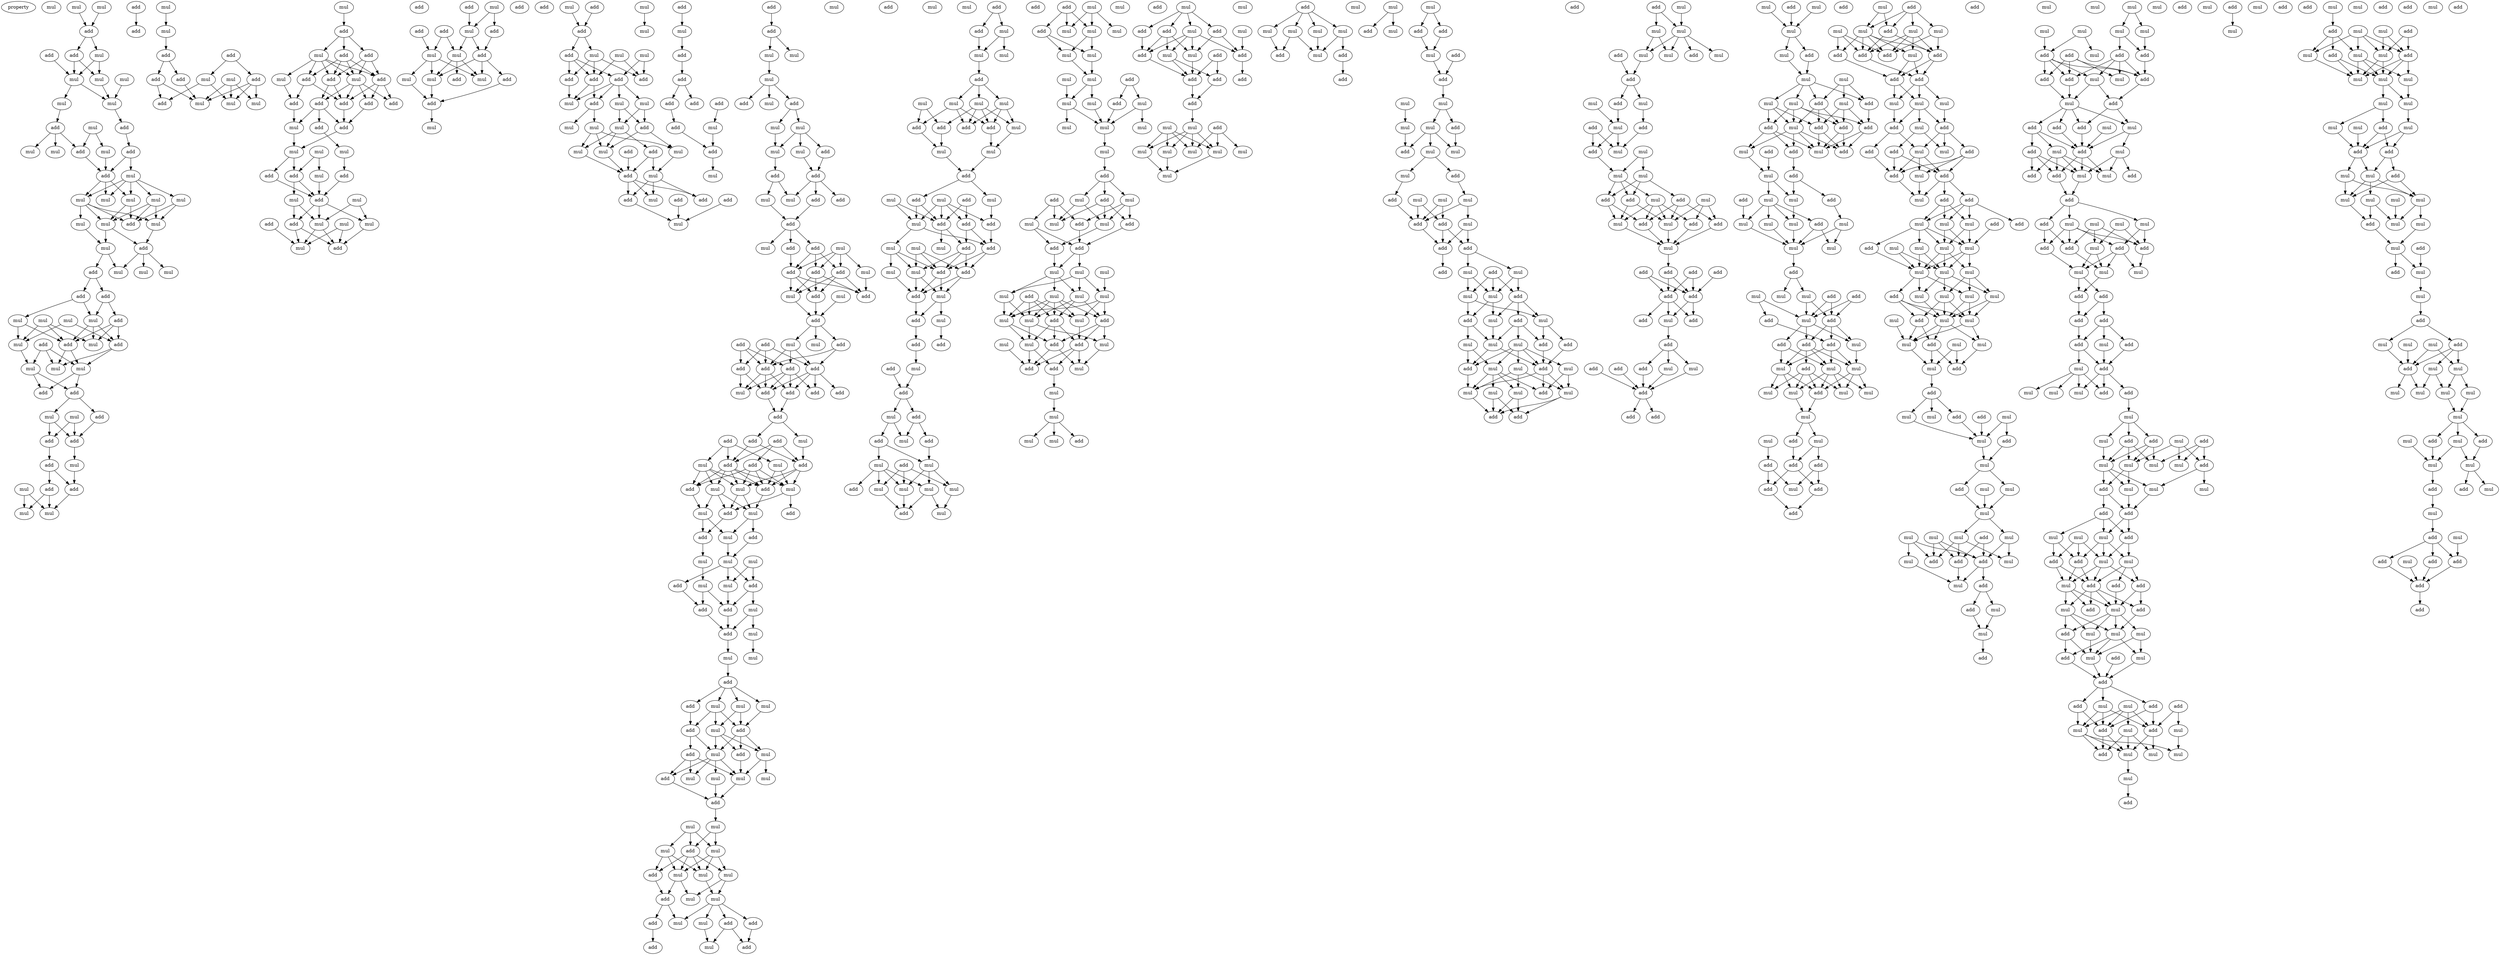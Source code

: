 digraph {
    node [fontcolor=black]
    property [mul=2,lf=1.9]
    0 [ label = mul ];
    1 [ label = mul ];
    2 [ label = mul ];
    3 [ label = add ];
    4 [ label = add ];
    5 [ label = mul ];
    6 [ label = add ];
    7 [ label = mul ];
    8 [ label = mul ];
    9 [ label = mul ];
    10 [ label = add ];
    11 [ label = add ];
    12 [ label = mul ];
    13 [ label = mul ];
    14 [ label = mul ];
    15 [ label = add ];
    16 [ label = add ];
    17 [ label = mul ];
    18 [ label = mul ];
    19 [ label = add ];
    20 [ label = add ];
    21 [ label = mul ];
    22 [ label = add ];
    23 [ label = mul ];
    24 [ label = mul ];
    25 [ label = mul ];
    26 [ label = mul ];
    27 [ label = mul ];
    28 [ label = mul ];
    29 [ label = mul ];
    30 [ label = mul ];
    31 [ label = add ];
    32 [ label = mul ];
    33 [ label = mul ];
    34 [ label = add ];
    35 [ label = mul ];
    36 [ label = add ];
    37 [ label = mul ];
    38 [ label = mul ];
    39 [ label = add ];
    40 [ label = add ];
    41 [ label = mul ];
    42 [ label = mul ];
    43 [ label = mul ];
    44 [ label = add ];
    45 [ label = mul ];
    46 [ label = mul ];
    47 [ label = add ];
    48 [ label = add ];
    49 [ label = add ];
    50 [ label = mul ];
    51 [ label = mul ];
    52 [ label = mul ];
    53 [ label = mul ];
    54 [ label = add ];
    55 [ label = add ];
    56 [ label = add ];
    57 [ label = mul ];
    58 [ label = mul ];
    59 [ label = add ];
    60 [ label = add ];
    61 [ label = add ];
    62 [ label = mul ];
    63 [ label = add ];
    64 [ label = mul ];
    65 [ label = mul ];
    66 [ label = add ];
    67 [ label = mul ];
    68 [ label = mul ];
    69 [ label = mul ];
    70 [ label = add ];
    71 [ label = add ];
    72 [ label = add ];
    73 [ label = add ];
    74 [ label = mul ];
    75 [ label = add ];
    76 [ label = mul ];
    77 [ label = mul ];
    78 [ label = mul ];
    79 [ label = add ];
    80 [ label = mul ];
    81 [ label = mul ];
    82 [ label = add ];
    83 [ label = add ];
    84 [ label = add ];
    85 [ label = add ];
    86 [ label = mul ];
    87 [ label = mul ];
    88 [ label = mul ];
    89 [ label = add ];
    90 [ label = add ];
    91 [ label = add ];
    92 [ label = add ];
    93 [ label = add ];
    94 [ label = add ];
    95 [ label = add ];
    96 [ label = add ];
    97 [ label = mul ];
    98 [ label = add ];
    99 [ label = add ];
    100 [ label = mul ];
    101 [ label = mul ];
    102 [ label = mul ];
    103 [ label = add ];
    104 [ label = add ];
    105 [ label = mul ];
    106 [ label = add ];
    107 [ label = mul ];
    108 [ label = mul ];
    109 [ label = add ];
    110 [ label = mul ];
    111 [ label = add ];
    112 [ label = mul ];
    113 [ label = add ];
    114 [ label = mul ];
    115 [ label = mul ];
    116 [ label = add ];
    117 [ label = add ];
    118 [ label = mul ];
    119 [ label = add ];
    120 [ label = mul ];
    121 [ label = add ];
    122 [ label = add ];
    123 [ label = add ];
    124 [ label = mul ];
    125 [ label = add ];
    126 [ label = mul ];
    127 [ label = add ];
    128 [ label = mul ];
    129 [ label = mul ];
    130 [ label = mul ];
    131 [ label = add ];
    132 [ label = add ];
    133 [ label = add ];
    134 [ label = mul ];
    135 [ label = mul ];
    136 [ label = add ];
    137 [ label = add ];
    138 [ label = mul ];
    139 [ label = mul ];
    140 [ label = mul ];
    141 [ label = add ];
    142 [ label = add ];
    143 [ label = add ];
    144 [ label = add ];
    145 [ label = add ];
    146 [ label = add ];
    147 [ label = mul ];
    148 [ label = mul ];
    149 [ label = mul ];
    150 [ label = mul ];
    151 [ label = mul ];
    152 [ label = mul ];
    153 [ label = add ];
    154 [ label = mul ];
    155 [ label = add ];
    156 [ label = add ];
    157 [ label = mul ];
    158 [ label = mul ];
    159 [ label = add ];
    160 [ label = mul ];
    161 [ label = add ];
    162 [ label = mul ];
    163 [ label = add ];
    164 [ label = add ];
    165 [ label = add ];
    166 [ label = mul ];
    167 [ label = mul ];
    168 [ label = add ];
    169 [ label = mul ];
    170 [ label = mul ];
    171 [ label = add ];
    172 [ label = add ];
    173 [ label = add ];
    174 [ label = add ];
    175 [ label = add ];
    176 [ label = add ];
    177 [ label = mul ];
    178 [ label = add ];
    179 [ label = add ];
    180 [ label = mul ];
    181 [ label = add ];
    182 [ label = mul ];
    183 [ label = mul ];
    184 [ label = mul ];
    185 [ label = mul ];
    186 [ label = add ];
    187 [ label = mul ];
    188 [ label = add ];
    189 [ label = mul ];
    190 [ label = mul ];
    191 [ label = mul ];
    192 [ label = add ];
    193 [ label = mul ];
    194 [ label = add ];
    195 [ label = add ];
    196 [ label = mul ];
    197 [ label = mul ];
    198 [ label = add ];
    199 [ label = add ];
    200 [ label = add ];
    201 [ label = add ];
    202 [ label = mul ];
    203 [ label = mul ];
    204 [ label = add ];
    205 [ label = add ];
    206 [ label = mul ];
    207 [ label = add ];
    208 [ label = add ];
    209 [ label = add ];
    210 [ label = add ];
    211 [ label = mul ];
    212 [ label = mul ];
    213 [ label = mul ];
    214 [ label = add ];
    215 [ label = add ];
    216 [ label = add ];
    217 [ label = mul ];
    218 [ label = add ];
    219 [ label = mul ];
    220 [ label = add ];
    221 [ label = add ];
    222 [ label = add ];
    223 [ label = add ];
    224 [ label = add ];
    225 [ label = add ];
    226 [ label = add ];
    227 [ label = mul ];
    228 [ label = add ];
    229 [ label = add ];
    230 [ label = add ];
    231 [ label = add ];
    232 [ label = mul ];
    233 [ label = add ];
    234 [ label = add ];
    235 [ label = add ];
    236 [ label = mul ];
    237 [ label = add ];
    238 [ label = mul ];
    239 [ label = add ];
    240 [ label = mul ];
    241 [ label = mul ];
    242 [ label = add ];
    243 [ label = add ];
    244 [ label = mul ];
    245 [ label = add ];
    246 [ label = add ];
    247 [ label = mul ];
    248 [ label = mul ];
    249 [ label = add ];
    250 [ label = add ];
    251 [ label = mul ];
    252 [ label = mul ];
    253 [ label = mul ];
    254 [ label = mul ];
    255 [ label = add ];
    256 [ label = mul ];
    257 [ label = add ];
    258 [ label = mul ];
    259 [ label = mul ];
    260 [ label = add ];
    261 [ label = add ];
    262 [ label = mul ];
    263 [ label = add ];
    264 [ label = mul ];
    265 [ label = mul ];
    266 [ label = add ];
    267 [ label = mul ];
    268 [ label = mul ];
    269 [ label = mul ];
    270 [ label = add ];
    271 [ label = mul ];
    272 [ label = add ];
    273 [ label = add ];
    274 [ label = mul ];
    275 [ label = mul ];
    276 [ label = add ];
    277 [ label = mul ];
    278 [ label = add ];
    279 [ label = mul ];
    280 [ label = mul ];
    281 [ label = add ];
    282 [ label = mul ];
    283 [ label = mul ];
    284 [ label = add ];
    285 [ label = mul ];
    286 [ label = mul ];
    287 [ label = mul ];
    288 [ label = add ];
    289 [ label = mul ];
    290 [ label = add ];
    291 [ label = mul ];
    292 [ label = mul ];
    293 [ label = mul ];
    294 [ label = mul ];
    295 [ label = mul ];
    296 [ label = add ];
    297 [ label = add ];
    298 [ label = mul ];
    299 [ label = add ];
    300 [ label = add ];
    301 [ label = mul ];
    302 [ label = add ];
    303 [ label = mul ];
    304 [ label = add ];
    305 [ label = add ];
    306 [ label = mul ];
    307 [ label = add ];
    308 [ label = mul ];
    309 [ label = mul ];
    310 [ label = add ];
    311 [ label = mul ];
    312 [ label = mul ];
    313 [ label = mul ];
    314 [ label = mul ];
    315 [ label = add ];
    316 [ label = add ];
    317 [ label = mul ];
    318 [ label = add ];
    319 [ label = add ];
    320 [ label = add ];
    321 [ label = mul ];
    322 [ label = mul ];
    323 [ label = add ];
    324 [ label = mul ];
    325 [ label = mul ];
    326 [ label = add ];
    327 [ label = add ];
    328 [ label = mul ];
    329 [ label = add ];
    330 [ label = add ];
    331 [ label = add ];
    332 [ label = mul ];
    333 [ label = mul ];
    334 [ label = add ];
    335 [ label = add ];
    336 [ label = mul ];
    337 [ label = mul ];
    338 [ label = mul ];
    339 [ label = add ];
    340 [ label = mul ];
    341 [ label = add ];
    342 [ label = mul ];
    343 [ label = add ];
    344 [ label = mul ];
    345 [ label = add ];
    346 [ label = add ];
    347 [ label = add ];
    348 [ label = add ];
    349 [ label = mul ];
    350 [ label = add ];
    351 [ label = mul ];
    352 [ label = add ];
    353 [ label = add ];
    354 [ label = mul ];
    355 [ label = add ];
    356 [ label = add ];
    357 [ label = mul ];
    358 [ label = mul ];
    359 [ label = mul ];
    360 [ label = mul ];
    361 [ label = add ];
    362 [ label = mul ];
    363 [ label = mul ];
    364 [ label = add ];
    365 [ label = mul ];
    366 [ label = add ];
    367 [ label = mul ];
    368 [ label = mul ];
    369 [ label = mul ];
    370 [ label = mul ];
    371 [ label = add ];
    372 [ label = mul ];
    373 [ label = mul ];
    374 [ label = mul ];
    375 [ label = add ];
    376 [ label = mul ];
    377 [ label = mul ];
    378 [ label = mul ];
    379 [ label = mul ];
    380 [ label = mul ];
    381 [ label = add ];
    382 [ label = mul ];
    383 [ label = mul ];
    384 [ label = mul ];
    385 [ label = mul ];
    386 [ label = add ];
    387 [ label = mul ];
    388 [ label = add ];
    389 [ label = mul ];
    390 [ label = add ];
    391 [ label = add ];
    392 [ label = add ];
    393 [ label = mul ];
    394 [ label = mul ];
    395 [ label = mul ];
    396 [ label = add ];
    397 [ label = add ];
    398 [ label = mul ];
    399 [ label = mul ];
    400 [ label = mul ];
    401 [ label = mul ];
    402 [ label = mul ];
    403 [ label = mul ];
    404 [ label = add ];
    405 [ label = mul ];
    406 [ label = mul ];
    407 [ label = mul ];
    408 [ label = add ];
    409 [ label = mul ];
    410 [ label = add ];
    411 [ label = add ];
    412 [ label = add ];
    413 [ label = mul ];
    414 [ label = mul ];
    415 [ label = mul ];
    416 [ label = add ];
    417 [ label = add ];
    418 [ label = mul ];
    419 [ label = mul ];
    420 [ label = mul ];
    421 [ label = add ];
    422 [ label = mul ];
    423 [ label = mul ];
    424 [ label = add ];
    425 [ label = mul ];
    426 [ label = add ];
    427 [ label = mul ];
    428 [ label = add ];
    429 [ label = mul ];
    430 [ label = add ];
    431 [ label = add ];
    432 [ label = mul ];
    433 [ label = mul ];
    434 [ label = add ];
    435 [ label = add ];
    436 [ label = add ];
    437 [ label = add ];
    438 [ label = add ];
    439 [ label = add ];
    440 [ label = add ];
    441 [ label = mul ];
    442 [ label = mul ];
    443 [ label = mul ];
    444 [ label = mul ];
    445 [ label = mul ];
    446 [ label = mul ];
    447 [ label = mul ];
    448 [ label = mul ];
    449 [ label = mul ];
    450 [ label = add ];
    451 [ label = mul ];
    452 [ label = mul ];
    453 [ label = mul ];
    454 [ label = mul ];
    455 [ label = mul ];
    456 [ label = mul ];
    457 [ label = add ];
    458 [ label = add ];
    459 [ label = add ];
    460 [ label = mul ];
    461 [ label = mul ];
    462 [ label = add ];
    463 [ label = add ];
    464 [ label = mul ];
    465 [ label = add ];
    466 [ label = mul ];
    467 [ label = add ];
    468 [ label = add ];
    469 [ label = add ];
    470 [ label = mul ];
    471 [ label = mul ];
    472 [ label = mul ];
    473 [ label = mul ];
    474 [ label = add ];
    475 [ label = add ];
    476 [ label = mul ];
    477 [ label = mul ];
    478 [ label = mul ];
    479 [ label = add ];
    480 [ label = mul ];
    481 [ label = mul ];
    482 [ label = mul ];
    483 [ label = add ];
    484 [ label = mul ];
    485 [ label = add ];
    486 [ label = add ];
    487 [ label = add ];
    488 [ label = add ];
    489 [ label = mul ];
    490 [ label = add ];
    491 [ label = add ];
    492 [ label = mul ];
    493 [ label = add ];
    494 [ label = mul ];
    495 [ label = mul ];
    496 [ label = mul ];
    497 [ label = add ];
    498 [ label = mul ];
    499 [ label = add ];
    500 [ label = mul ];
    501 [ label = mul ];
    502 [ label = mul ];
    503 [ label = add ];
    504 [ label = add ];
    505 [ label = mul ];
    506 [ label = mul ];
    507 [ label = add ];
    508 [ label = mul ];
    509 [ label = add ];
    510 [ label = add ];
    511 [ label = mul ];
    512 [ label = mul ];
    513 [ label = mul ];
    514 [ label = mul ];
    515 [ label = add ];
    516 [ label = add ];
    517 [ label = add ];
    518 [ label = mul ];
    519 [ label = mul ];
    520 [ label = mul ];
    521 [ label = add ];
    522 [ label = mul ];
    523 [ label = mul ];
    524 [ label = mul ];
    525 [ label = add ];
    526 [ label = add ];
    527 [ label = mul ];
    528 [ label = mul ];
    529 [ label = add ];
    530 [ label = add ];
    531 [ label = add ];
    532 [ label = mul ];
    533 [ label = add ];
    534 [ label = mul ];
    535 [ label = mul ];
    536 [ label = mul ];
    537 [ label = mul ];
    538 [ label = add ];
    539 [ label = add ];
    540 [ label = mul ];
    541 [ label = add ];
    542 [ label = mul ];
    543 [ label = mul ];
    544 [ label = mul ];
    545 [ label = add ];
    546 [ label = add ];
    547 [ label = add ];
    548 [ label = mul ];
    549 [ label = add ];
    550 [ label = add ];
    551 [ label = add ];
    552 [ label = add ];
    553 [ label = add ];
    554 [ label = add ];
    555 [ label = add ];
    556 [ label = add ];
    557 [ label = mul ];
    558 [ label = add ];
    559 [ label = add ];
    560 [ label = add ];
    561 [ label = add ];
    562 [ label = mul ];
    563 [ label = mul ];
    564 [ label = add ];
    565 [ label = add ];
    566 [ label = add ];
    567 [ label = mul ];
    568 [ label = add ];
    569 [ label = mul ];
    570 [ label = mul ];
    571 [ label = add ];
    572 [ label = mul ];
    573 [ label = add ];
    574 [ label = mul ];
    575 [ label = mul ];
    576 [ label = add ];
    577 [ label = mul ];
    578 [ label = add ];
    579 [ label = mul ];
    580 [ label = mul ];
    581 [ label = mul ];
    582 [ label = add ];
    583 [ label = add ];
    584 [ label = add ];
    585 [ label = add ];
    586 [ label = mul ];
    587 [ label = add ];
    588 [ label = add ];
    589 [ label = add ];
    590 [ label = mul ];
    591 [ label = add ];
    592 [ label = mul ];
    593 [ label = mul ];
    594 [ label = mul ];
    595 [ label = add ];
    596 [ label = add ];
    597 [ label = mul ];
    598 [ label = mul ];
    599 [ label = mul ];
    600 [ label = mul ];
    601 [ label = add ];
    602 [ label = mul ];
    603 [ label = mul ];
    604 [ label = add ];
    605 [ label = add ];
    606 [ label = mul ];
    607 [ label = mul ];
    608 [ label = mul ];
    609 [ label = add ];
    610 [ label = add ];
    611 [ label = mul ];
    612 [ label = add ];
    613 [ label = mul ];
    614 [ label = add ];
    615 [ label = add ];
    616 [ label = add ];
    617 [ label = mul ];
    618 [ label = mul ];
    619 [ label = add ];
    620 [ label = mul ];
    621 [ label = mul ];
    622 [ label = add ];
    623 [ label = mul ];
    624 [ label = mul ];
    625 [ label = mul ];
    626 [ label = mul ];
    627 [ label = mul ];
    628 [ label = add ];
    629 [ label = mul ];
    630 [ label = add ];
    631 [ label = add ];
    632 [ label = add ];
    633 [ label = mul ];
    634 [ label = add ];
    635 [ label = add ];
    636 [ label = add ];
    637 [ label = mul ];
    638 [ label = add ];
    639 [ label = mul ];
    640 [ label = mul ];
    641 [ label = add ];
    642 [ label = mul ];
    643 [ label = mul ];
    644 [ label = add ];
    645 [ label = add ];
    646 [ label = add ];
    647 [ label = mul ];
    648 [ label = add ];
    649 [ label = add ];
    650 [ label = add ];
    651 [ label = mul ];
    652 [ label = mul ];
    653 [ label = mul ];
    654 [ label = add ];
    655 [ label = mul ];
    656 [ label = add ];
    657 [ label = add ];
    658 [ label = mul ];
    659 [ label = add ];
    660 [ label = mul ];
    661 [ label = add ];
    662 [ label = add ];
    663 [ label = add ];
    664 [ label = mul ];
    665 [ label = add ];
    666 [ label = mul ];
    667 [ label = add ];
    668 [ label = mul ];
    669 [ label = mul ];
    670 [ label = add ];
    671 [ label = mul ];
    672 [ label = add ];
    673 [ label = mul ];
    674 [ label = mul ];
    675 [ label = mul ];
    676 [ label = mul ];
    677 [ label = add ];
    678 [ label = mul ];
    679 [ label = mul ];
    680 [ label = mul ];
    681 [ label = mul ];
    682 [ label = mul ];
    683 [ label = mul ];
    684 [ label = mul ];
    685 [ label = add ];
    686 [ label = mul ];
    687 [ label = mul ];
    688 [ label = mul ];
    689 [ label = add ];
    690 [ label = mul ];
    691 [ label = mul ];
    692 [ label = mul ];
    693 [ label = add ];
    694 [ label = mul ];
    695 [ label = add ];
    696 [ label = add ];
    697 [ label = add ];
    698 [ label = mul ];
    699 [ label = add ];
    700 [ label = mul ];
    701 [ label = mul ];
    702 [ label = mul ];
    703 [ label = add ];
    704 [ label = mul ];
    705 [ label = add ];
    706 [ label = mul ];
    707 [ label = mul ];
    708 [ label = mul ];
    709 [ label = add ];
    710 [ label = mul ];
    711 [ label = mul ];
    712 [ label = mul ];
    713 [ label = mul ];
    714 [ label = mul ];
    715 [ label = add ];
    716 [ label = add ];
    717 [ label = add ];
    718 [ label = mul ];
    719 [ label = mul ];
    720 [ label = add ];
    721 [ label = add ];
    722 [ label = add ];
    723 [ label = mul ];
    724 [ label = mul ];
    725 [ label = mul ];
    726 [ label = mul ];
    727 [ label = add ];
    728 [ label = mul ];
    729 [ label = mul ];
    730 [ label = mul ];
    731 [ label = mul ];
    732 [ label = mul ];
    733 [ label = mul ];
    734 [ label = add ];
    735 [ label = add ];
    736 [ label = add ];
    737 [ label = mul ];
    738 [ label = add ];
    739 [ label = add ];
    740 [ label = mul ];
    741 [ label = add ];
    742 [ label = mul ];
    743 [ label = add ];
    744 [ label = mul ];
    745 [ label = add ];
    746 [ label = add ];
    747 [ label = add ];
    748 [ label = add ];
    749 [ label = mul ];
    750 [ label = mul ];
    751 [ label = mul ];
    752 [ label = add ];
    753 [ label = mul ];
    754 [ label = add ];
    755 [ label = mul ];
    756 [ label = add ];
    757 [ label = add ];
    758 [ label = add ];
    759 [ label = mul ];
    760 [ label = add ];
    761 [ label = mul ];
    762 [ label = mul ];
    763 [ label = mul ];
    764 [ label = add ];
    765 [ label = mul ];
    766 [ label = add ];
    767 [ label = mul ];
    768 [ label = add ];
    769 [ label = add ];
    770 [ label = add ];
    771 [ label = mul ];
    772 [ label = mul ];
    773 [ label = mul ];
    774 [ label = add ];
    775 [ label = add ];
    776 [ label = add ];
    777 [ label = add ];
    778 [ label = add ];
    779 [ label = add ];
    780 [ label = mul ];
    781 [ label = mul ];
    782 [ label = add ];
    783 [ label = mul ];
    784 [ label = add ];
    785 [ label = mul ];
    786 [ label = mul ];
    787 [ label = add ];
    788 [ label = mul ];
    789 [ label = add ];
    790 [ label = add ];
    791 [ label = mul ];
    792 [ label = add ];
    793 [ label = mul ];
    794 [ label = mul ];
    795 [ label = add ];
    796 [ label = mul ];
    797 [ label = mul ];
    798 [ label = mul ];
    799 [ label = mul ];
    800 [ label = mul ];
    801 [ label = mul ];
    802 [ label = add ];
    803 [ label = add ];
    804 [ label = add ];
    805 [ label = mul ];
    806 [ label = add ];
    807 [ label = mul ];
    808 [ label = mul ];
    809 [ label = mul ];
    810 [ label = add ];
    811 [ label = mul ];
    812 [ label = add ];
    813 [ label = add ];
    814 [ label = add ];
    815 [ label = mul ];
    816 [ label = add ];
    817 [ label = mul ];
    818 [ label = add ];
    819 [ label = mul ];
    820 [ label = add ];
    821 [ label = add ];
    822 [ label = mul ];
    823 [ label = mul ];
    824 [ label = mul ];
    825 [ label = add ];
    826 [ label = mul ];
    827 [ label = add ];
    828 [ label = mul ];
    829 [ label = add ];
    830 [ label = add ];
    831 [ label = mul ];
    832 [ label = add ];
    833 [ label = mul ];
    834 [ label = add ];
    835 [ label = add ];
    836 [ label = mul ];
    837 [ label = add ];
    838 [ label = mul ];
    839 [ label = mul ];
    840 [ label = mul ];
    841 [ label = add ];
    842 [ label = mul ];
    843 [ label = mul ];
    844 [ label = mul ];
    845 [ label = add ];
    846 [ label = add ];
    847 [ label = mul ];
    848 [ label = add ];
    849 [ label = mul ];
    850 [ label = mul ];
    851 [ label = add ];
    852 [ label = add ];
    853 [ label = mul ];
    854 [ label = mul ];
    855 [ label = add ];
    856 [ label = add ];
    857 [ label = mul ];
    858 [ label = mul ];
    859 [ label = add ];
    860 [ label = add ];
    861 [ label = mul ];
    862 [ label = mul ];
    863 [ label = mul ];
    864 [ label = mul ];
    865 [ label = mul ];
    866 [ label = mul ];
    867 [ label = mul ];
    868 [ label = mul ];
    869 [ label = mul ];
    870 [ label = mul ];
    871 [ label = add ];
    872 [ label = add ];
    873 [ label = add ];
    874 [ label = add ];
    875 [ label = mul ];
    876 [ label = mul ];
    877 [ label = mul ];
    878 [ label = mul ];
    879 [ label = mul ];
    880 [ label = mul ];
    881 [ label = add ];
    882 [ label = mul ];
    883 [ label = mul ];
    884 [ label = mul ];
    885 [ label = add ];
    886 [ label = add ];
    887 [ label = mul ];
    888 [ label = mul ];
    889 [ label = mul ];
    890 [ label = add ];
    891 [ label = add ];
    892 [ label = mul ];
    893 [ label = mul ];
    894 [ label = mul ];
    895 [ label = add ];
    896 [ label = add ];
    897 [ label = mul ];
    898 [ label = mul ];
    899 [ label = mul ];
    900 [ label = mul ];
    901 [ label = mul ];
    902 [ label = mul ];
    903 [ label = mul ];
    904 [ label = add ];
    905 [ label = add ];
    906 [ label = mul ];
    907 [ label = mul ];
    908 [ label = add ];
    909 [ label = mul ];
    910 [ label = mul ];
    911 [ label = mul ];
    912 [ label = add ];
    913 [ label = add ];
    914 [ label = mul ];
    915 [ label = add ];
    916 [ label = mul ];
    917 [ label = add ];
    918 [ label = mul ];
    919 [ label = add ];
    920 [ label = add ];
    921 [ label = add ];
    922 [ label = mul ];
    923 [ label = add ];
    924 [ label = add ];
    1 -> 3 [ name = 0 ];
    2 -> 3 [ name = 1 ];
    3 -> 4 [ name = 2 ];
    3 -> 5 [ name = 3 ];
    4 -> 7 [ name = 4 ];
    4 -> 9 [ name = 5 ];
    5 -> 7 [ name = 6 ];
    5 -> 9 [ name = 7 ];
    6 -> 7 [ name = 8 ];
    7 -> 12 [ name = 9 ];
    7 -> 13 [ name = 10 ];
    8 -> 13 [ name = 11 ];
    9 -> 13 [ name = 12 ];
    10 -> 11 [ name = 13 ];
    12 -> 16 [ name = 14 ];
    13 -> 15 [ name = 15 ];
    14 -> 19 [ name = 16 ];
    14 -> 21 [ name = 17 ];
    15 -> 20 [ name = 18 ];
    16 -> 17 [ name = 19 ];
    16 -> 18 [ name = 20 ];
    16 -> 19 [ name = 21 ];
    19 -> 22 [ name = 22 ];
    20 -> 22 [ name = 23 ];
    20 -> 23 [ name = 24 ];
    21 -> 22 [ name = 25 ];
    22 -> 24 [ name = 26 ];
    22 -> 26 [ name = 27 ];
    22 -> 28 [ name = 28 ];
    23 -> 24 [ name = 29 ];
    23 -> 25 [ name = 30 ];
    23 -> 26 [ name = 31 ];
    23 -> 27 [ name = 32 ];
    23 -> 28 [ name = 33 ];
    24 -> 29 [ name = 34 ];
    24 -> 30 [ name = 35 ];
    24 -> 31 [ name = 36 ];
    24 -> 32 [ name = 37 ];
    25 -> 30 [ name = 38 ];
    25 -> 31 [ name = 39 ];
    26 -> 29 [ name = 40 ];
    26 -> 31 [ name = 41 ];
    27 -> 29 [ name = 42 ];
    27 -> 30 [ name = 43 ];
    27 -> 31 [ name = 44 ];
    29 -> 33 [ name = 45 ];
    29 -> 34 [ name = 46 ];
    30 -> 34 [ name = 47 ];
    32 -> 33 [ name = 48 ];
    33 -> 35 [ name = 49 ];
    33 -> 36 [ name = 50 ];
    34 -> 35 [ name = 51 ];
    34 -> 37 [ name = 52 ];
    34 -> 38 [ name = 53 ];
    36 -> 39 [ name = 54 ];
    36 -> 40 [ name = 55 ];
    39 -> 41 [ name = 56 ];
    39 -> 44 [ name = 57 ];
    40 -> 41 [ name = 58 ];
    40 -> 43 [ name = 59 ];
    41 -> 47 [ name = 60 ];
    41 -> 48 [ name = 61 ];
    41 -> 50 [ name = 62 ];
    42 -> 46 [ name = 63 ];
    42 -> 48 [ name = 64 ];
    42 -> 50 [ name = 65 ];
    43 -> 46 [ name = 66 ];
    43 -> 48 [ name = 67 ];
    44 -> 47 [ name = 68 ];
    44 -> 48 [ name = 69 ];
    44 -> 50 [ name = 70 ];
    45 -> 46 [ name = 71 ];
    45 -> 47 [ name = 72 ];
    46 -> 52 [ name = 73 ];
    47 -> 51 [ name = 74 ];
    47 -> 53 [ name = 75 ];
    48 -> 51 [ name = 76 ];
    48 -> 53 [ name = 77 ];
    49 -> 51 [ name = 78 ];
    49 -> 52 [ name = 79 ];
    49 -> 53 [ name = 80 ];
    52 -> 54 [ name = 81 ];
    52 -> 55 [ name = 82 ];
    53 -> 54 [ name = 83 ];
    53 -> 55 [ name = 84 ];
    55 -> 56 [ name = 85 ];
    55 -> 58 [ name = 86 ];
    56 -> 60 [ name = 87 ];
    57 -> 59 [ name = 88 ];
    57 -> 60 [ name = 89 ];
    58 -> 59 [ name = 90 ];
    58 -> 60 [ name = 91 ];
    59 -> 61 [ name = 92 ];
    60 -> 62 [ name = 93 ];
    61 -> 63 [ name = 94 ];
    61 -> 66 [ name = 95 ];
    62 -> 63 [ name = 96 ];
    63 -> 68 [ name = 97 ];
    64 -> 69 [ name = 98 ];
    65 -> 67 [ name = 99 ];
    65 -> 68 [ name = 100 ];
    66 -> 67 [ name = 101 ];
    66 -> 68 [ name = 102 ];
    69 -> 71 [ name = 103 ];
    70 -> 73 [ name = 104 ];
    70 -> 74 [ name = 105 ];
    71 -> 72 [ name = 106 ];
    71 -> 75 [ name = 107 ];
    72 -> 79 [ name = 108 ];
    72 -> 81 [ name = 109 ];
    73 -> 77 [ name = 110 ];
    73 -> 80 [ name = 111 ];
    73 -> 81 [ name = 112 ];
    74 -> 77 [ name = 113 ];
    74 -> 79 [ name = 114 ];
    75 -> 81 [ name = 115 ];
    76 -> 77 [ name = 116 ];
    76 -> 80 [ name = 117 ];
    76 -> 81 [ name = 118 ];
    78 -> 82 [ name = 119 ];
    82 -> 83 [ name = 120 ];
    82 -> 85 [ name = 121 ];
    82 -> 86 [ name = 122 ];
    83 -> 87 [ name = 123 ];
    83 -> 89 [ name = 124 ];
    83 -> 91 [ name = 125 ];
    85 -> 87 [ name = 126 ];
    85 -> 89 [ name = 127 ];
    85 -> 90 [ name = 128 ];
    85 -> 91 [ name = 129 ];
    86 -> 87 [ name = 130 ];
    86 -> 88 [ name = 131 ];
    86 -> 89 [ name = 132 ];
    86 -> 90 [ name = 133 ];
    86 -> 91 [ name = 134 ];
    87 -> 92 [ name = 135 ];
    87 -> 94 [ name = 136 ];
    87 -> 95 [ name = 137 ];
    87 -> 96 [ name = 138 ];
    88 -> 93 [ name = 139 ];
    89 -> 94 [ name = 140 ];
    89 -> 95 [ name = 141 ];
    90 -> 93 [ name = 142 ];
    90 -> 95 [ name = 143 ];
    91 -> 92 [ name = 144 ];
    91 -> 95 [ name = 145 ];
    91 -> 96 [ name = 146 ];
    92 -> 99 [ name = 147 ];
    93 -> 97 [ name = 148 ];
    94 -> 97 [ name = 149 ];
    94 -> 98 [ name = 150 ];
    94 -> 99 [ name = 151 ];
    95 -> 99 [ name = 152 ];
    97 -> 101 [ name = 153 ];
    98 -> 100 [ name = 154 ];
    99 -> 101 [ name = 155 ];
    100 -> 106 [ name = 156 ];
    101 -> 103 [ name = 157 ];
    101 -> 104 [ name = 158 ];
    102 -> 103 [ name = 159 ];
    102 -> 105 [ name = 160 ];
    103 -> 107 [ name = 161 ];
    103 -> 109 [ name = 162 ];
    104 -> 109 [ name = 163 ];
    105 -> 109 [ name = 164 ];
    106 -> 109 [ name = 165 ];
    107 -> 110 [ name = 166 ];
    107 -> 113 [ name = 167 ];
    108 -> 110 [ name = 168 ];
    108 -> 114 [ name = 169 ];
    109 -> 110 [ name = 170 ];
    109 -> 113 [ name = 171 ];
    109 -> 114 [ name = 172 ];
    110 -> 115 [ name = 173 ];
    110 -> 116 [ name = 174 ];
    111 -> 115 [ name = 175 ];
    112 -> 115 [ name = 176 ];
    112 -> 116 [ name = 177 ];
    113 -> 115 [ name = 178 ];
    113 -> 116 [ name = 179 ];
    114 -> 116 [ name = 180 ];
    117 -> 120 [ name = 181 ];
    118 -> 120 [ name = 182 ];
    118 -> 121 [ name = 183 ];
    120 -> 124 [ name = 184 ];
    120 -> 125 [ name = 185 ];
    121 -> 125 [ name = 186 ];
    122 -> 124 [ name = 187 ];
    122 -> 126 [ name = 188 ];
    123 -> 126 [ name = 189 ];
    124 -> 128 [ name = 190 ];
    124 -> 130 [ name = 191 ];
    124 -> 131 [ name = 192 ];
    125 -> 127 [ name = 193 ];
    125 -> 128 [ name = 194 ];
    125 -> 130 [ name = 195 ];
    126 -> 128 [ name = 196 ];
    126 -> 129 [ name = 197 ];
    126 -> 130 [ name = 198 ];
    127 -> 132 [ name = 199 ];
    129 -> 132 [ name = 200 ];
    130 -> 132 [ name = 201 ];
    132 -> 134 [ name = 202 ];
    135 -> 137 [ name = 203 ];
    136 -> 137 [ name = 204 ];
    137 -> 138 [ name = 205 ];
    137 -> 141 [ name = 206 ];
    138 -> 142 [ name = 207 ];
    138 -> 144 [ name = 208 ];
    138 -> 145 [ name = 209 ];
    139 -> 143 [ name = 210 ];
    139 -> 144 [ name = 211 ];
    140 -> 144 [ name = 212 ];
    140 -> 145 [ name = 213 ];
    141 -> 142 [ name = 214 ];
    141 -> 143 [ name = 215 ];
    141 -> 145 [ name = 216 ];
    142 -> 148 [ name = 217 ];
    143 -> 146 [ name = 218 ];
    143 -> 147 [ name = 219 ];
    143 -> 148 [ name = 220 ];
    143 -> 149 [ name = 221 ];
    145 -> 146 [ name = 222 ];
    145 -> 148 [ name = 223 ];
    146 -> 150 [ name = 224 ];
    146 -> 152 [ name = 225 ];
    147 -> 151 [ name = 226 ];
    147 -> 153 [ name = 227 ];
    149 -> 151 [ name = 228 ];
    149 -> 153 [ name = 229 ];
    150 -> 154 [ name = 230 ];
    150 -> 157 [ name = 231 ];
    150 -> 158 [ name = 232 ];
    151 -> 156 [ name = 233 ];
    151 -> 157 [ name = 234 ];
    151 -> 158 [ name = 235 ];
    153 -> 154 [ name = 236 ];
    153 -> 158 [ name = 237 ];
    154 -> 160 [ name = 238 ];
    155 -> 159 [ name = 239 ];
    156 -> 159 [ name = 240 ];
    156 -> 160 [ name = 241 ];
    157 -> 159 [ name = 242 ];
    158 -> 159 [ name = 243 ];
    159 -> 162 [ name = 244 ];
    159 -> 163 [ name = 245 ];
    159 -> 165 [ name = 246 ];
    160 -> 162 [ name = 247 ];
    160 -> 163 [ name = 248 ];
    160 -> 165 [ name = 249 ];
    161 -> 166 [ name = 250 ];
    164 -> 166 [ name = 251 ];
    165 -> 166 [ name = 252 ];
    167 -> 169 [ name = 253 ];
    168 -> 170 [ name = 254 ];
    170 -> 171 [ name = 255 ];
    171 -> 172 [ name = 256 ];
    172 -> 173 [ name = 257 ];
    172 -> 174 [ name = 258 ];
    173 -> 176 [ name = 259 ];
    175 -> 177 [ name = 260 ];
    176 -> 178 [ name = 261 ];
    177 -> 178 [ name = 262 ];
    178 -> 180 [ name = 263 ];
    179 -> 181 [ name = 264 ];
    181 -> 182 [ name = 265 ];
    181 -> 184 [ name = 266 ];
    182 -> 185 [ name = 267 ];
    185 -> 186 [ name = 268 ];
    185 -> 187 [ name = 269 ];
    185 -> 188 [ name = 270 ];
    188 -> 189 [ name = 271 ];
    188 -> 190 [ name = 272 ];
    189 -> 191 [ name = 273 ];
    189 -> 192 [ name = 274 ];
    189 -> 193 [ name = 275 ];
    190 -> 193 [ name = 276 ];
    191 -> 195 [ name = 277 ];
    192 -> 195 [ name = 278 ];
    193 -> 194 [ name = 279 ];
    194 -> 196 [ name = 280 ];
    194 -> 197 [ name = 281 ];
    195 -> 197 [ name = 282 ];
    195 -> 198 [ name = 283 ];
    195 -> 199 [ name = 284 ];
    196 -> 200 [ name = 285 ];
    199 -> 200 [ name = 286 ];
    200 -> 201 [ name = 287 ];
    200 -> 203 [ name = 288 ];
    200 -> 205 [ name = 289 ];
    201 -> 207 [ name = 290 ];
    201 -> 208 [ name = 291 ];
    201 -> 209 [ name = 292 ];
    202 -> 206 [ name = 293 ];
    202 -> 207 [ name = 294 ];
    202 -> 208 [ name = 295 ];
    202 -> 209 [ name = 296 ];
    205 -> 207 [ name = 297 ];
    206 -> 214 [ name = 298 ];
    207 -> 210 [ name = 299 ];
    207 -> 213 [ name = 300 ];
    207 -> 214 [ name = 301 ];
    208 -> 210 [ name = 302 ];
    208 -> 213 [ name = 303 ];
    208 -> 214 [ name = 304 ];
    209 -> 210 [ name = 305 ];
    209 -> 213 [ name = 306 ];
    209 -> 214 [ name = 307 ];
    210 -> 215 [ name = 308 ];
    211 -> 215 [ name = 309 ];
    213 -> 215 [ name = 310 ];
    215 -> 217 [ name = 311 ];
    215 -> 218 [ name = 312 ];
    215 -> 219 [ name = 313 ];
    216 -> 221 [ name = 314 ];
    216 -> 222 [ name = 315 ];
    216 -> 224 [ name = 316 ];
    217 -> 221 [ name = 317 ];
    217 -> 223 [ name = 318 ];
    217 -> 224 [ name = 319 ];
    218 -> 221 [ name = 320 ];
    218 -> 224 [ name = 321 ];
    220 -> 221 [ name = 322 ];
    220 -> 222 [ name = 323 ];
    220 -> 223 [ name = 324 ];
    221 -> 225 [ name = 325 ];
    221 -> 227 [ name = 326 ];
    221 -> 229 [ name = 327 ];
    222 -> 227 [ name = 328 ];
    222 -> 229 [ name = 329 ];
    223 -> 225 [ name = 330 ];
    223 -> 227 [ name = 331 ];
    223 -> 228 [ name = 332 ];
    223 -> 229 [ name = 333 ];
    224 -> 225 [ name = 334 ];
    224 -> 226 [ name = 335 ];
    224 -> 228 [ name = 336 ];
    224 -> 229 [ name = 337 ];
    225 -> 230 [ name = 338 ];
    229 -> 230 [ name = 339 ];
    230 -> 232 [ name = 340 ];
    230 -> 234 [ name = 341 ];
    231 -> 235 [ name = 342 ];
    231 -> 237 [ name = 343 ];
    231 -> 239 [ name = 344 ];
    232 -> 237 [ name = 345 ];
    233 -> 235 [ name = 346 ];
    233 -> 236 [ name = 347 ];
    233 -> 238 [ name = 348 ];
    234 -> 235 [ name = 349 ];
    234 -> 237 [ name = 350 ];
    235 -> 240 [ name = 351 ];
    235 -> 241 [ name = 352 ];
    235 -> 242 [ name = 353 ];
    235 -> 243 [ name = 354 ];
    235 -> 244 [ name = 355 ];
    236 -> 241 [ name = 356 ];
    236 -> 242 [ name = 357 ];
    236 -> 243 [ name = 358 ];
    236 -> 244 [ name = 359 ];
    237 -> 240 [ name = 360 ];
    237 -> 241 [ name = 361 ];
    237 -> 243 [ name = 362 ];
    238 -> 240 [ name = 363 ];
    238 -> 243 [ name = 364 ];
    239 -> 240 [ name = 365 ];
    239 -> 241 [ name = 366 ];
    239 -> 242 [ name = 367 ];
    239 -> 243 [ name = 368 ];
    240 -> 245 [ name = 369 ];
    240 -> 246 [ name = 370 ];
    241 -> 245 [ name = 371 ];
    241 -> 248 [ name = 372 ];
    242 -> 247 [ name = 373 ];
    243 -> 248 [ name = 374 ];
    244 -> 245 [ name = 375 ];
    244 -> 247 [ name = 376 ];
    244 -> 248 [ name = 377 ];
    245 -> 249 [ name = 378 ];
    247 -> 249 [ name = 379 ];
    247 -> 251 [ name = 380 ];
    248 -> 250 [ name = 381 ];
    248 -> 251 [ name = 382 ];
    249 -> 253 [ name = 383 ];
    250 -> 252 [ name = 384 ];
    251 -> 252 [ name = 385 ];
    252 -> 255 [ name = 386 ];
    252 -> 256 [ name = 387 ];
    252 -> 257 [ name = 388 ];
    253 -> 258 [ name = 389 ];
    254 -> 255 [ name = 390 ];
    254 -> 256 [ name = 391 ];
    255 -> 259 [ name = 392 ];
    255 -> 261 [ name = 393 ];
    256 -> 261 [ name = 394 ];
    257 -> 260 [ name = 395 ];
    258 -> 260 [ name = 396 ];
    258 -> 261 [ name = 397 ];
    259 -> 262 [ name = 398 ];
    259 -> 263 [ name = 399 ];
    260 -> 263 [ name = 400 ];
    261 -> 263 [ name = 401 ];
    262 -> 265 [ name = 402 ];
    263 -> 264 [ name = 403 ];
    264 -> 266 [ name = 404 ];
    266 -> 267 [ name = 405 ];
    266 -> 268 [ name = 406 ];
    266 -> 269 [ name = 407 ];
    266 -> 270 [ name = 408 ];
    267 -> 273 [ name = 409 ];
    268 -> 272 [ name = 410 ];
    268 -> 273 [ name = 411 ];
    268 -> 274 [ name = 412 ];
    269 -> 273 [ name = 413 ];
    269 -> 274 [ name = 414 ];
    270 -> 272 [ name = 415 ];
    272 -> 275 [ name = 416 ];
    272 -> 276 [ name = 417 ];
    273 -> 275 [ name = 418 ];
    273 -> 277 [ name = 419 ];
    273 -> 278 [ name = 420 ];
    274 -> 275 [ name = 421 ];
    274 -> 277 [ name = 422 ];
    274 -> 278 [ name = 423 ];
    275 -> 279 [ name = 424 ];
    275 -> 280 [ name = 425 ];
    275 -> 281 [ name = 426 ];
    275 -> 282 [ name = 427 ];
    276 -> 279 [ name = 428 ];
    276 -> 281 [ name = 429 ];
    276 -> 282 [ name = 430 ];
    277 -> 282 [ name = 431 ];
    277 -> 283 [ name = 432 ];
    278 -> 282 [ name = 433 ];
    280 -> 284 [ name = 434 ];
    281 -> 284 [ name = 435 ];
    282 -> 284 [ name = 436 ];
    284 -> 286 [ name = 437 ];
    285 -> 287 [ name = 438 ];
    285 -> 288 [ name = 439 ];
    285 -> 289 [ name = 440 ];
    286 -> 287 [ name = 441 ];
    286 -> 288 [ name = 442 ];
    287 -> 291 [ name = 443 ];
    287 -> 292 [ name = 444 ];
    287 -> 293 [ name = 445 ];
    288 -> 290 [ name = 446 ];
    288 -> 291 [ name = 447 ];
    288 -> 292 [ name = 448 ];
    288 -> 293 [ name = 449 ];
    289 -> 290 [ name = 450 ];
    289 -> 292 [ name = 451 ];
    289 -> 293 [ name = 452 ];
    290 -> 296 [ name = 453 ];
    291 -> 294 [ name = 454 ];
    291 -> 295 [ name = 455 ];
    292 -> 295 [ name = 456 ];
    292 -> 296 [ name = 457 ];
    293 -> 294 [ name = 458 ];
    294 -> 297 [ name = 459 ];
    294 -> 298 [ name = 460 ];
    294 -> 300 [ name = 461 ];
    294 -> 301 [ name = 462 ];
    296 -> 298 [ name = 463 ];
    296 -> 299 [ name = 464 ];
    297 -> 303 [ name = 465 ];
    297 -> 304 [ name = 466 ];
    299 -> 302 [ name = 467 ];
    300 -> 304 [ name = 468 ];
    301 -> 303 [ name = 469 ];
    305 -> 306 [ name = 470 ];
    305 -> 307 [ name = 471 ];
    306 -> 308 [ name = 472 ];
    306 -> 309 [ name = 473 ];
    307 -> 308 [ name = 474 ];
    308 -> 310 [ name = 475 ];
    310 -> 311 [ name = 476 ];
    310 -> 313 [ name = 477 ];
    310 -> 314 [ name = 478 ];
    311 -> 316 [ name = 479 ];
    311 -> 318 [ name = 480 ];
    311 -> 319 [ name = 481 ];
    312 -> 315 [ name = 482 ];
    312 -> 319 [ name = 483 ];
    313 -> 316 [ name = 484 ];
    313 -> 317 [ name = 485 ];
    313 -> 318 [ name = 486 ];
    314 -> 315 [ name = 487 ];
    314 -> 316 [ name = 488 ];
    314 -> 317 [ name = 489 ];
    314 -> 318 [ name = 490 ];
    315 -> 321 [ name = 491 ];
    317 -> 322 [ name = 492 ];
    318 -> 322 [ name = 493 ];
    319 -> 321 [ name = 494 ];
    321 -> 323 [ name = 495 ];
    322 -> 323 [ name = 496 ];
    323 -> 325 [ name = 497 ];
    323 -> 326 [ name = 498 ];
    324 -> 330 [ name = 499 ];
    324 -> 332 [ name = 500 ];
    325 -> 331 [ name = 501 ];
    326 -> 330 [ name = 502 ];
    326 -> 332 [ name = 503 ];
    327 -> 329 [ name = 504 ];
    327 -> 330 [ name = 505 ];
    328 -> 329 [ name = 506 ];
    328 -> 330 [ name = 507 ];
    328 -> 331 [ name = 508 ];
    328 -> 332 [ name = 509 ];
    329 -> 334 [ name = 510 ];
    329 -> 335 [ name = 511 ];
    330 -> 335 [ name = 512 ];
    330 -> 336 [ name = 513 ];
    331 -> 334 [ name = 514 ];
    332 -> 334 [ name = 515 ];
    332 -> 337 [ name = 516 ];
    333 -> 338 [ name = 517 ];
    333 -> 339 [ name = 518 ];
    333 -> 341 [ name = 519 ];
    334 -> 339 [ name = 520 ];
    334 -> 341 [ name = 521 ];
    335 -> 338 [ name = 522 ];
    335 -> 339 [ name = 523 ];
    335 -> 341 [ name = 524 ];
    337 -> 338 [ name = 525 ];
    337 -> 340 [ name = 526 ];
    337 -> 341 [ name = 527 ];
    338 -> 342 [ name = 528 ];
    338 -> 343 [ name = 529 ];
    339 -> 342 [ name = 530 ];
    339 -> 343 [ name = 531 ];
    340 -> 343 [ name = 532 ];
    341 -> 342 [ name = 533 ];
    341 -> 343 [ name = 534 ];
    342 -> 344 [ name = 535 ];
    342 -> 345 [ name = 536 ];
    343 -> 345 [ name = 537 ];
    344 -> 346 [ name = 538 ];
    345 -> 347 [ name = 539 ];
    347 -> 349 [ name = 540 ];
    348 -> 350 [ name = 541 ];
    349 -> 350 [ name = 542 ];
    350 -> 351 [ name = 543 ];
    350 -> 352 [ name = 544 ];
    351 -> 353 [ name = 545 ];
    351 -> 354 [ name = 546 ];
    352 -> 354 [ name = 547 ];
    352 -> 355 [ name = 548 ];
    353 -> 357 [ name = 549 ];
    353 -> 358 [ name = 550 ];
    355 -> 357 [ name = 551 ];
    356 -> 359 [ name = 552 ];
    356 -> 360 [ name = 553 ];
    356 -> 363 [ name = 554 ];
    357 -> 360 [ name = 555 ];
    357 -> 362 [ name = 556 ];
    357 -> 363 [ name = 557 ];
    358 -> 359 [ name = 558 ];
    358 -> 360 [ name = 559 ];
    358 -> 361 [ name = 560 ];
    358 -> 362 [ name = 561 ];
    359 -> 364 [ name = 562 ];
    360 -> 364 [ name = 563 ];
    362 -> 364 [ name = 564 ];
    362 -> 365 [ name = 565 ];
    363 -> 365 [ name = 566 ];
    366 -> 369 [ name = 567 ];
    366 -> 370 [ name = 568 ];
    366 -> 371 [ name = 569 ];
    367 -> 368 [ name = 570 ];
    367 -> 369 [ name = 571 ];
    367 -> 370 [ name = 572 ];
    370 -> 372 [ name = 573 ];
    370 -> 373 [ name = 574 ];
    371 -> 372 [ name = 575 ];
    371 -> 373 [ name = 576 ];
    372 -> 377 [ name = 577 ];
    373 -> 377 [ name = 578 ];
    374 -> 378 [ name = 579 ];
    375 -> 380 [ name = 580 ];
    375 -> 381 [ name = 581 ];
    377 -> 378 [ name = 582 ];
    377 -> 379 [ name = 583 ];
    378 -> 383 [ name = 584 ];
    378 -> 384 [ name = 585 ];
    379 -> 383 [ name = 586 ];
    380 -> 382 [ name = 587 ];
    380 -> 383 [ name = 588 ];
    381 -> 383 [ name = 589 ];
    383 -> 385 [ name = 590 ];
    385 -> 386 [ name = 591 ];
    386 -> 387 [ name = 592 ];
    386 -> 389 [ name = 593 ];
    386 -> 390 [ name = 594 ];
    387 -> 393 [ name = 595 ];
    387 -> 394 [ name = 596 ];
    388 -> 392 [ name = 597 ];
    388 -> 393 [ name = 598 ];
    388 -> 395 [ name = 599 ];
    389 -> 391 [ name = 600 ];
    389 -> 392 [ name = 601 ];
    389 -> 394 [ name = 602 ];
    390 -> 391 [ name = 603 ];
    390 -> 393 [ name = 604 ];
    390 -> 394 [ name = 605 ];
    391 -> 397 [ name = 606 ];
    392 -> 397 [ name = 607 ];
    394 -> 396 [ name = 608 ];
    395 -> 396 [ name = 609 ];
    395 -> 397 [ name = 610 ];
    396 -> 398 [ name = 611 ];
    397 -> 398 [ name = 612 ];
    397 -> 399 [ name = 613 ];
    398 -> 401 [ name = 614 ];
    398 -> 402 [ name = 615 ];
    398 -> 403 [ name = 616 ];
    399 -> 402 [ name = 617 ];
    399 -> 403 [ name = 618 ];
    399 -> 405 [ name = 619 ];
    400 -> 405 [ name = 620 ];
    401 -> 406 [ name = 621 ];
    401 -> 407 [ name = 622 ];
    401 -> 408 [ name = 623 ];
    401 -> 409 [ name = 624 ];
    401 -> 410 [ name = 625 ];
    402 -> 406 [ name = 626 ];
    402 -> 409 [ name = 627 ];
    403 -> 408 [ name = 628 ];
    403 -> 409 [ name = 629 ];
    403 -> 410 [ name = 630 ];
    404 -> 406 [ name = 631 ];
    404 -> 407 [ name = 632 ];
    404 -> 409 [ name = 633 ];
    404 -> 410 [ name = 634 ];
    405 -> 406 [ name = 635 ];
    405 -> 407 [ name = 636 ];
    405 -> 408 [ name = 637 ];
    406 -> 412 [ name = 638 ];
    406 -> 414 [ name = 639 ];
    407 -> 411 [ name = 640 ];
    408 -> 411 [ name = 641 ];
    408 -> 412 [ name = 642 ];
    408 -> 415 [ name = 643 ];
    409 -> 414 [ name = 644 ];
    409 -> 415 [ name = 645 ];
    410 -> 411 [ name = 646 ];
    410 -> 412 [ name = 647 ];
    410 -> 414 [ name = 648 ];
    411 -> 416 [ name = 649 ];
    411 -> 417 [ name = 650 ];
    411 -> 418 [ name = 651 ];
    412 -> 416 [ name = 652 ];
    412 -> 418 [ name = 653 ];
    413 -> 416 [ name = 654 ];
    414 -> 416 [ name = 655 ];
    414 -> 417 [ name = 656 ];
    415 -> 418 [ name = 657 ];
    417 -> 419 [ name = 658 ];
    419 -> 420 [ name = 659 ];
    420 -> 422 [ name = 660 ];
    420 -> 423 [ name = 661 ];
    420 -> 424 [ name = 662 ];
    425 -> 426 [ name = 663 ];
    425 -> 427 [ name = 664 ];
    425 -> 428 [ name = 665 ];
    425 -> 430 [ name = 666 ];
    426 -> 431 [ name = 667 ];
    426 -> 432 [ name = 668 ];
    426 -> 433 [ name = 669 ];
    427 -> 431 [ name = 670 ];
    427 -> 432 [ name = 671 ];
    427 -> 433 [ name = 672 ];
    427 -> 435 [ name = 673 ];
    428 -> 431 [ name = 674 ];
    429 -> 435 [ name = 675 ];
    430 -> 432 [ name = 676 ];
    430 -> 435 [ name = 677 ];
    431 -> 437 [ name = 678 ];
    432 -> 437 [ name = 679 ];
    433 -> 437 [ name = 680 ];
    433 -> 438 [ name = 681 ];
    434 -> 437 [ name = 682 ];
    434 -> 438 [ name = 683 ];
    435 -> 436 [ name = 684 ];
    437 -> 439 [ name = 685 ];
    438 -> 439 [ name = 686 ];
    439 -> 441 [ name = 687 ];
    440 -> 443 [ name = 688 ];
    440 -> 444 [ name = 689 ];
    440 -> 445 [ name = 690 ];
    441 -> 443 [ name = 691 ];
    441 -> 445 [ name = 692 ];
    441 -> 446 [ name = 693 ];
    441 -> 447 [ name = 694 ];
    442 -> 443 [ name = 695 ];
    442 -> 445 [ name = 696 ];
    442 -> 446 [ name = 697 ];
    442 -> 447 [ name = 698 ];
    443 -> 449 [ name = 699 ];
    446 -> 449 [ name = 700 ];
    447 -> 449 [ name = 701 ];
    450 -> 451 [ name = 702 ];
    450 -> 452 [ name = 703 ];
    450 -> 453 [ name = 704 ];
    450 -> 454 [ name = 705 ];
    451 -> 458 [ name = 706 ];
    452 -> 456 [ name = 707 ];
    453 -> 456 [ name = 708 ];
    453 -> 457 [ name = 709 ];
    454 -> 456 [ name = 710 ];
    454 -> 458 [ name = 711 ];
    457 -> 459 [ name = 712 ];
    460 -> 463 [ name = 713 ];
    460 -> 464 [ name = 714 ];
    461 -> 462 [ name = 715 ];
    461 -> 465 [ name = 716 ];
    462 -> 466 [ name = 717 ];
    465 -> 466 [ name = 718 ];
    466 -> 468 [ name = 719 ];
    467 -> 468 [ name = 720 ];
    468 -> 471 [ name = 721 ];
    470 -> 472 [ name = 722 ];
    471 -> 473 [ name = 723 ];
    471 -> 474 [ name = 724 ];
    472 -> 475 [ name = 725 ];
    473 -> 475 [ name = 726 ];
    473 -> 476 [ name = 727 ];
    473 -> 477 [ name = 728 ];
    474 -> 477 [ name = 729 ];
    476 -> 478 [ name = 730 ];
    476 -> 479 [ name = 731 ];
    478 -> 483 [ name = 732 ];
    479 -> 482 [ name = 733 ];
    480 -> 485 [ name = 734 ];
    480 -> 486 [ name = 735 ];
    481 -> 485 [ name = 736 ];
    481 -> 486 [ name = 737 ];
    482 -> 484 [ name = 738 ];
    482 -> 486 [ name = 739 ];
    483 -> 486 [ name = 740 ];
    484 -> 487 [ name = 741 ];
    484 -> 488 [ name = 742 ];
    485 -> 487 [ name = 743 ];
    485 -> 488 [ name = 744 ];
    486 -> 487 [ name = 745 ];
    487 -> 490 [ name = 746 ];
    488 -> 489 [ name = 747 ];
    488 -> 492 [ name = 748 ];
    489 -> 493 [ name = 749 ];
    489 -> 495 [ name = 750 ];
    491 -> 493 [ name = 751 ];
    491 -> 494 [ name = 752 ];
    491 -> 495 [ name = 753 ];
    492 -> 494 [ name = 754 ];
    492 -> 495 [ name = 755 ];
    493 -> 496 [ name = 756 ];
    493 -> 497 [ name = 757 ];
    493 -> 498 [ name = 758 ];
    494 -> 496 [ name = 759 ];
    494 -> 499 [ name = 760 ];
    495 -> 498 [ name = 761 ];
    495 -> 499 [ name = 762 ];
    496 -> 503 [ name = 763 ];
    496 -> 504 [ name = 764 ];
    497 -> 500 [ name = 765 ];
    497 -> 501 [ name = 766 ];
    497 -> 504 [ name = 767 ];
    498 -> 500 [ name = 768 ];
    499 -> 500 [ name = 769 ];
    499 -> 502 [ name = 770 ];
    500 -> 507 [ name = 771 ];
    500 -> 509 [ name = 772 ];
    501 -> 505 [ name = 773 ];
    501 -> 506 [ name = 774 ];
    501 -> 507 [ name = 775 ];
    501 -> 508 [ name = 776 ];
    501 -> 509 [ name = 777 ];
    502 -> 505 [ name = 778 ];
    502 -> 507 [ name = 779 ];
    503 -> 509 [ name = 780 ];
    504 -> 509 [ name = 781 ];
    505 -> 510 [ name = 782 ];
    505 -> 512 [ name = 783 ];
    505 -> 513 [ name = 784 ];
    505 -> 514 [ name = 785 ];
    506 -> 511 [ name = 786 ];
    506 -> 512 [ name = 787 ];
    506 -> 514 [ name = 788 ];
    507 -> 514 [ name = 789 ];
    508 -> 510 [ name = 790 ];
    508 -> 511 [ name = 791 ];
    509 -> 510 [ name = 792 ];
    509 -> 511 [ name = 793 ];
    509 -> 514 [ name = 794 ];
    511 -> 515 [ name = 795 ];
    511 -> 516 [ name = 796 ];
    512 -> 515 [ name = 797 ];
    512 -> 516 [ name = 798 ];
    513 -> 515 [ name = 799 ];
    513 -> 516 [ name = 800 ];
    514 -> 516 [ name = 801 ];
    517 -> 519 [ name = 802 ];
    517 -> 520 [ name = 803 ];
    518 -> 519 [ name = 804 ];
    519 -> 522 [ name = 805 ];
    519 -> 523 [ name = 806 ];
    519 -> 524 [ name = 807 ];
    519 -> 525 [ name = 808 ];
    520 -> 522 [ name = 809 ];
    520 -> 524 [ name = 810 ];
    521 -> 526 [ name = 811 ];
    522 -> 526 [ name = 812 ];
    526 -> 528 [ name = 813 ];
    526 -> 529 [ name = 814 ];
    527 -> 532 [ name = 815 ];
    528 -> 531 [ name = 816 ];
    529 -> 532 [ name = 817 ];
    530 -> 533 [ name = 818 ];
    530 -> 535 [ name = 819 ];
    531 -> 535 [ name = 820 ];
    532 -> 533 [ name = 821 ];
    532 -> 535 [ name = 822 ];
    533 -> 537 [ name = 823 ];
    534 -> 536 [ name = 824 ];
    534 -> 537 [ name = 825 ];
    536 -> 538 [ name = 826 ];
    536 -> 539 [ name = 827 ];
    536 -> 541 [ name = 828 ];
    537 -> 538 [ name = 829 ];
    537 -> 541 [ name = 830 ];
    537 -> 542 [ name = 831 ];
    538 -> 543 [ name = 832 ];
    538 -> 544 [ name = 833 ];
    539 -> 543 [ name = 834 ];
    539 -> 545 [ name = 835 ];
    539 -> 547 [ name = 836 ];
    540 -> 543 [ name = 837 ];
    540 -> 546 [ name = 838 ];
    540 -> 547 [ name = 839 ];
    541 -> 544 [ name = 840 ];
    541 -> 545 [ name = 841 ];
    542 -> 543 [ name = 842 ];
    542 -> 544 [ name = 843 ];
    542 -> 545 [ name = 844 ];
    542 -> 546 [ name = 845 ];
    543 -> 548 [ name = 846 ];
    544 -> 548 [ name = 847 ];
    545 -> 548 [ name = 848 ];
    546 -> 548 [ name = 849 ];
    547 -> 548 [ name = 850 ];
    548 -> 550 [ name = 851 ];
    549 -> 553 [ name = 852 ];
    549 -> 554 [ name = 853 ];
    550 -> 553 [ name = 854 ];
    550 -> 554 [ name = 855 ];
    551 -> 553 [ name = 856 ];
    551 -> 554 [ name = 857 ];
    552 -> 553 [ name = 858 ];
    553 -> 556 [ name = 859 ];
    553 -> 557 [ name = 860 ];
    554 -> 555 [ name = 861 ];
    554 -> 556 [ name = 862 ];
    554 -> 557 [ name = 863 ];
    557 -> 558 [ name = 864 ];
    558 -> 561 [ name = 865 ];
    558 -> 562 [ name = 866 ];
    558 -> 563 [ name = 867 ];
    559 -> 564 [ name = 868 ];
    560 -> 564 [ name = 869 ];
    561 -> 564 [ name = 870 ];
    562 -> 564 [ name = 871 ];
    563 -> 564 [ name = 872 ];
    564 -> 565 [ name = 873 ];
    564 -> 566 [ name = 874 ];
    567 -> 570 [ name = 875 ];
    568 -> 570 [ name = 876 ];
    569 -> 570 [ name = 877 ];
    570 -> 572 [ name = 878 ];
    570 -> 573 [ name = 879 ];
    572 -> 574 [ name = 880 ];
    573 -> 574 [ name = 881 ];
    574 -> 576 [ name = 882 ];
    574 -> 578 [ name = 883 ];
    574 -> 579 [ name = 884 ];
    574 -> 580 [ name = 885 ];
    575 -> 576 [ name = 886 ];
    575 -> 577 [ name = 887 ];
    575 -> 578 [ name = 888 ];
    576 -> 581 [ name = 889 ];
    576 -> 582 [ name = 890 ];
    576 -> 584 [ name = 891 ];
    577 -> 582 [ name = 892 ];
    577 -> 583 [ name = 893 ];
    577 -> 584 [ name = 894 ];
    578 -> 583 [ name = 895 ];
    579 -> 581 [ name = 896 ];
    579 -> 584 [ name = 897 ];
    579 -> 585 [ name = 898 ];
    580 -> 581 [ name = 899 ];
    580 -> 582 [ name = 900 ];
    580 -> 583 [ name = 901 ];
    580 -> 585 [ name = 902 ];
    581 -> 586 [ name = 903 ];
    581 -> 588 [ name = 904 ];
    581 -> 589 [ name = 905 ];
    581 -> 590 [ name = 906 ];
    582 -> 588 [ name = 907 ];
    582 -> 590 [ name = 908 ];
    583 -> 588 [ name = 909 ];
    583 -> 590 [ name = 910 ];
    584 -> 588 [ name = 911 ];
    584 -> 590 [ name = 912 ];
    585 -> 586 [ name = 913 ];
    585 -> 589 [ name = 914 ];
    585 -> 590 [ name = 915 ];
    586 -> 592 [ name = 916 ];
    587 -> 592 [ name = 917 ];
    589 -> 591 [ name = 918 ];
    591 -> 593 [ name = 919 ];
    591 -> 596 [ name = 920 ];
    592 -> 593 [ name = 921 ];
    592 -> 594 [ name = 922 ];
    593 -> 599 [ name = 923 ];
    594 -> 598 [ name = 924 ];
    594 -> 599 [ name = 925 ];
    594 -> 600 [ name = 926 ];
    594 -> 601 [ name = 927 ];
    595 -> 598 [ name = 928 ];
    596 -> 597 [ name = 929 ];
    597 -> 602 [ name = 930 ];
    597 -> 603 [ name = 931 ];
    598 -> 603 [ name = 932 ];
    599 -> 603 [ name = 933 ];
    600 -> 603 [ name = 934 ];
    601 -> 602 [ name = 935 ];
    601 -> 603 [ name = 936 ];
    603 -> 604 [ name = 937 ];
    604 -> 607 [ name = 938 ];
    604 -> 608 [ name = 939 ];
    605 -> 610 [ name = 940 ];
    605 -> 611 [ name = 941 ];
    606 -> 611 [ name = 942 ];
    606 -> 612 [ name = 943 ];
    608 -> 610 [ name = 944 ];
    608 -> 611 [ name = 945 ];
    609 -> 610 [ name = 946 ];
    609 -> 611 [ name = 947 ];
    610 -> 613 [ name = 948 ];
    610 -> 614 [ name = 949 ];
    610 -> 615 [ name = 950 ];
    611 -> 613 [ name = 951 ];
    611 -> 615 [ name = 952 ];
    611 -> 616 [ name = 953 ];
    612 -> 614 [ name = 954 ];
    613 -> 617 [ name = 955 ];
    614 -> 617 [ name = 956 ];
    614 -> 618 [ name = 957 ];
    614 -> 620 [ name = 958 ];
    615 -> 617 [ name = 959 ];
    615 -> 618 [ name = 960 ];
    615 -> 619 [ name = 961 ];
    615 -> 620 [ name = 962 ];
    616 -> 618 [ name = 963 ];
    616 -> 620 [ name = 964 ];
    617 -> 622 [ name = 965 ];
    617 -> 623 [ name = 966 ];
    617 -> 624 [ name = 967 ];
    618 -> 621 [ name = 968 ];
    618 -> 622 [ name = 969 ];
    618 -> 625 [ name = 970 ];
    619 -> 621 [ name = 971 ];
    619 -> 622 [ name = 972 ];
    619 -> 624 [ name = 973 ];
    619 -> 625 [ name = 974 ];
    620 -> 621 [ name = 975 ];
    620 -> 622 [ name = 976 ];
    620 -> 623 [ name = 977 ];
    620 -> 624 [ name = 978 ];
    621 -> 626 [ name = 979 ];
    622 -> 626 [ name = 980 ];
    626 -> 627 [ name = 981 ];
    626 -> 628 [ name = 982 ];
    627 -> 630 [ name = 983 ];
    627 -> 631 [ name = 984 ];
    628 -> 631 [ name = 985 ];
    629 -> 632 [ name = 986 ];
    630 -> 633 [ name = 987 ];
    630 -> 634 [ name = 988 ];
    631 -> 634 [ name = 989 ];
    631 -> 635 [ name = 990 ];
    632 -> 633 [ name = 991 ];
    632 -> 635 [ name = 992 ];
    634 -> 636 [ name = 993 ];
    635 -> 636 [ name = 994 ];
    637 -> 641 [ name = 995 ];
    637 -> 643 [ name = 996 ];
    638 -> 639 [ name = 997 ];
    638 -> 640 [ name = 998 ];
    638 -> 641 [ name = 999 ];
    638 -> 643 [ name = 1000 ];
    639 -> 644 [ name = 1001 ];
    639 -> 645 [ name = 1002 ];
    640 -> 644 [ name = 1003 ];
    640 -> 645 [ name = 1004 ];
    640 -> 647 [ name = 1005 ];
    640 -> 648 [ name = 1006 ];
    641 -> 645 [ name = 1007 ];
    641 -> 648 [ name = 1008 ];
    642 -> 644 [ name = 1009 ];
    642 -> 646 [ name = 1010 ];
    642 -> 648 [ name = 1011 ];
    643 -> 644 [ name = 1012 ];
    643 -> 645 [ name = 1013 ];
    643 -> 646 [ name = 1014 ];
    643 -> 647 [ name = 1015 ];
    643 -> 648 [ name = 1016 ];
    645 -> 649 [ name = 1017 ];
    645 -> 650 [ name = 1018 ];
    646 -> 649 [ name = 1019 ];
    647 -> 649 [ name = 1020 ];
    647 -> 650 [ name = 1021 ];
    648 -> 650 [ name = 1022 ];
    649 -> 652 [ name = 1023 ];
    649 -> 653 [ name = 1024 ];
    650 -> 651 [ name = 1025 ];
    650 -> 652 [ name = 1026 ];
    650 -> 653 [ name = 1027 ];
    651 -> 654 [ name = 1028 ];
    652 -> 656 [ name = 1029 ];
    653 -> 654 [ name = 1030 ];
    653 -> 655 [ name = 1031 ];
    653 -> 656 [ name = 1032 ];
    654 -> 658 [ name = 1033 ];
    654 -> 659 [ name = 1034 ];
    654 -> 660 [ name = 1035 ];
    655 -> 657 [ name = 1036 ];
    655 -> 658 [ name = 1037 ];
    656 -> 660 [ name = 1038 ];
    656 -> 661 [ name = 1039 ];
    657 -> 662 [ name = 1040 ];
    657 -> 663 [ name = 1041 ];
    659 -> 662 [ name = 1042 ];
    659 -> 663 [ name = 1043 ];
    659 -> 664 [ name = 1044 ];
    660 -> 662 [ name = 1045 ];
    660 -> 663 [ name = 1046 ];
    660 -> 664 [ name = 1047 ];
    661 -> 663 [ name = 1048 ];
    662 -> 665 [ name = 1049 ];
    662 -> 666 [ name = 1050 ];
    662 -> 667 [ name = 1051 ];
    663 -> 666 [ name = 1052 ];
    664 -> 666 [ name = 1053 ];
    665 -> 668 [ name = 1054 ];
    665 -> 669 [ name = 1055 ];
    665 -> 670 [ name = 1056 ];
    665 -> 671 [ name = 1057 ];
    667 -> 668 [ name = 1058 ];
    667 -> 669 [ name = 1059 ];
    667 -> 671 [ name = 1060 ];
    668 -> 673 [ name = 1061 ];
    668 -> 674 [ name = 1062 ];
    668 -> 676 [ name = 1063 ];
    668 -> 677 [ name = 1064 ];
    669 -> 674 [ name = 1065 ];
    669 -> 676 [ name = 1066 ];
    671 -> 674 [ name = 1067 ];
    671 -> 676 [ name = 1068 ];
    672 -> 676 [ name = 1069 ];
    673 -> 678 [ name = 1070 ];
    673 -> 679 [ name = 1071 ];
    674 -> 678 [ name = 1072 ];
    674 -> 679 [ name = 1073 ];
    674 -> 680 [ name = 1074 ];
    675 -> 678 [ name = 1075 ];
    675 -> 679 [ name = 1076 ];
    676 -> 678 [ name = 1077 ];
    676 -> 679 [ name = 1078 ];
    676 -> 680 [ name = 1079 ];
    677 -> 678 [ name = 1080 ];
    678 -> 681 [ name = 1081 ];
    678 -> 682 [ name = 1082 ];
    678 -> 685 [ name = 1083 ];
    679 -> 682 [ name = 1084 ];
    679 -> 683 [ name = 1085 ];
    679 -> 684 [ name = 1086 ];
    680 -> 681 [ name = 1087 ];
    680 -> 683 [ name = 1088 ];
    680 -> 684 [ name = 1089 ];
    681 -> 686 [ name = 1090 ];
    681 -> 688 [ name = 1091 ];
    682 -> 686 [ name = 1092 ];
    683 -> 686 [ name = 1093 ];
    683 -> 688 [ name = 1094 ];
    684 -> 686 [ name = 1095 ];
    684 -> 688 [ name = 1096 ];
    684 -> 689 [ name = 1097 ];
    685 -> 686 [ name = 1098 ];
    685 -> 688 [ name = 1099 ];
    685 -> 689 [ name = 1100 ];
    686 -> 690 [ name = 1101 ];
    686 -> 691 [ name = 1102 ];
    686 -> 693 [ name = 1103 ];
    687 -> 690 [ name = 1104 ];
    688 -> 690 [ name = 1105 ];
    688 -> 691 [ name = 1106 ];
    689 -> 690 [ name = 1107 ];
    689 -> 693 [ name = 1108 ];
    690 -> 694 [ name = 1109 ];
    691 -> 695 [ name = 1110 ];
    692 -> 694 [ name = 1111 ];
    692 -> 695 [ name = 1112 ];
    693 -> 694 [ name = 1113 ];
    693 -> 695 [ name = 1114 ];
    694 -> 696 [ name = 1115 ];
    696 -> 697 [ name = 1116 ];
    696 -> 700 [ name = 1117 ];
    696 -> 701 [ name = 1118 ];
    697 -> 702 [ name = 1119 ];
    698 -> 702 [ name = 1120 ];
    698 -> 703 [ name = 1121 ];
    699 -> 702 [ name = 1122 ];
    700 -> 702 [ name = 1123 ];
    702 -> 704 [ name = 1124 ];
    703 -> 704 [ name = 1125 ];
    704 -> 705 [ name = 1126 ];
    704 -> 707 [ name = 1127 ];
    705 -> 708 [ name = 1128 ];
    706 -> 708 [ name = 1129 ];
    707 -> 708 [ name = 1130 ];
    708 -> 712 [ name = 1131 ];
    708 -> 713 [ name = 1132 ];
    709 -> 715 [ name = 1133 ];
    709 -> 717 [ name = 1134 ];
    710 -> 714 [ name = 1135 ];
    710 -> 715 [ name = 1136 ];
    710 -> 716 [ name = 1137 ];
    711 -> 715 [ name = 1138 ];
    711 -> 716 [ name = 1139 ];
    711 -> 717 [ name = 1140 ];
    712 -> 715 [ name = 1141 ];
    712 -> 718 [ name = 1142 ];
    713 -> 716 [ name = 1143 ];
    713 -> 717 [ name = 1144 ];
    713 -> 718 [ name = 1145 ];
    714 -> 719 [ name = 1146 ];
    715 -> 719 [ name = 1147 ];
    715 -> 720 [ name = 1148 ];
    717 -> 719 [ name = 1149 ];
    720 -> 721 [ name = 1150 ];
    720 -> 723 [ name = 1151 ];
    721 -> 724 [ name = 1152 ];
    723 -> 724 [ name = 1153 ];
    724 -> 727 [ name = 1154 ];
    728 -> 729 [ name = 1155 ];
    728 -> 733 [ name = 1156 ];
    729 -> 736 [ name = 1157 ];
    730 -> 737 [ name = 1158 ];
    730 -> 738 [ name = 1159 ];
    731 -> 738 [ name = 1160 ];
    733 -> 734 [ name = 1161 ];
    733 -> 736 [ name = 1162 ];
    734 -> 739 [ name = 1163 ];
    734 -> 740 [ name = 1164 ];
    734 -> 742 [ name = 1165 ];
    734 -> 743 [ name = 1166 ];
    735 -> 739 [ name = 1167 ];
    735 -> 740 [ name = 1168 ];
    735 -> 741 [ name = 1169 ];
    735 -> 743 [ name = 1170 ];
    736 -> 739 [ name = 1171 ];
    738 -> 739 [ name = 1172 ];
    738 -> 741 [ name = 1173 ];
    738 -> 742 [ name = 1174 ];
    738 -> 743 [ name = 1175 ];
    739 -> 745 [ name = 1176 ];
    741 -> 744 [ name = 1177 ];
    742 -> 744 [ name = 1178 ];
    742 -> 745 [ name = 1179 ];
    743 -> 744 [ name = 1180 ];
    744 -> 746 [ name = 1181 ];
    744 -> 747 [ name = 1182 ];
    744 -> 748 [ name = 1183 ];
    744 -> 750 [ name = 1184 ];
    745 -> 748 [ name = 1185 ];
    745 -> 750 [ name = 1186 ];
    746 -> 754 [ name = 1187 ];
    747 -> 752 [ name = 1188 ];
    747 -> 753 [ name = 1189 ];
    747 -> 754 [ name = 1190 ];
    748 -> 754 [ name = 1191 ];
    749 -> 754 [ name = 1192 ];
    750 -> 751 [ name = 1193 ];
    750 -> 754 [ name = 1194 ];
    751 -> 755 [ name = 1195 ];
    751 -> 756 [ name = 1196 ];
    751 -> 759 [ name = 1197 ];
    752 -> 755 [ name = 1198 ];
    752 -> 757 [ name = 1199 ];
    752 -> 758 [ name = 1200 ];
    753 -> 755 [ name = 1201 ];
    753 -> 757 [ name = 1202 ];
    753 -> 758 [ name = 1203 ];
    753 -> 759 [ name = 1204 ];
    754 -> 755 [ name = 1205 ];
    754 -> 758 [ name = 1206 ];
    754 -> 759 [ name = 1207 ];
    755 -> 760 [ name = 1208 ];
    758 -> 760 [ name = 1209 ];
    760 -> 762 [ name = 1210 ];
    760 -> 763 [ name = 1211 ];
    760 -> 764 [ name = 1212 ];
    761 -> 767 [ name = 1213 ];
    761 -> 769 [ name = 1214 ];
    762 -> 766 [ name = 1215 ];
    762 -> 768 [ name = 1216 ];
    762 -> 769 [ name = 1217 ];
    762 -> 770 [ name = 1218 ];
    763 -> 766 [ name = 1219 ];
    763 -> 769 [ name = 1220 ];
    764 -> 768 [ name = 1221 ];
    764 -> 770 [ name = 1222 ];
    765 -> 767 [ name = 1223 ];
    765 -> 769 [ name = 1224 ];
    765 -> 770 [ name = 1225 ];
    766 -> 771 [ name = 1226 ];
    766 -> 772 [ name = 1227 ];
    766 -> 773 [ name = 1228 ];
    767 -> 771 [ name = 1229 ];
    767 -> 773 [ name = 1230 ];
    768 -> 773 [ name = 1231 ];
    769 -> 772 [ name = 1232 ];
    770 -> 771 [ name = 1233 ];
    771 -> 774 [ name = 1234 ];
    773 -> 774 [ name = 1235 ];
    773 -> 775 [ name = 1236 ];
    774 -> 777 [ name = 1237 ];
    775 -> 776 [ name = 1238 ];
    775 -> 777 [ name = 1239 ];
    776 -> 778 [ name = 1240 ];
    776 -> 779 [ name = 1241 ];
    776 -> 780 [ name = 1242 ];
    777 -> 779 [ name = 1243 ];
    778 -> 782 [ name = 1244 ];
    779 -> 781 [ name = 1245 ];
    779 -> 782 [ name = 1246 ];
    780 -> 782 [ name = 1247 ];
    781 -> 783 [ name = 1248 ];
    781 -> 785 [ name = 1249 ];
    781 -> 786 [ name = 1250 ];
    781 -> 787 [ name = 1251 ];
    782 -> 783 [ name = 1252 ];
    782 -> 784 [ name = 1253 ];
    782 -> 787 [ name = 1254 ];
    784 -> 788 [ name = 1255 ];
    788 -> 789 [ name = 1256 ];
    788 -> 791 [ name = 1257 ];
    788 -> 792 [ name = 1258 ];
    789 -> 794 [ name = 1259 ];
    789 -> 796 [ name = 1260 ];
    789 -> 797 [ name = 1261 ];
    790 -> 795 [ name = 1262 ];
    790 -> 797 [ name = 1263 ];
    790 -> 798 [ name = 1264 ];
    791 -> 796 [ name = 1265 ];
    792 -> 794 [ name = 1266 ];
    792 -> 796 [ name = 1267 ];
    792 -> 797 [ name = 1268 ];
    793 -> 794 [ name = 1269 ];
    793 -> 795 [ name = 1270 ];
    793 -> 798 [ name = 1271 ];
    794 -> 799 [ name = 1272 ];
    794 -> 802 [ name = 1273 ];
    795 -> 800 [ name = 1274 ];
    795 -> 801 [ name = 1275 ];
    796 -> 799 [ name = 1276 ];
    796 -> 801 [ name = 1277 ];
    796 -> 802 [ name = 1278 ];
    799 -> 803 [ name = 1279 ];
    801 -> 803 [ name = 1280 ];
    802 -> 803 [ name = 1281 ];
    802 -> 804 [ name = 1282 ];
    803 -> 805 [ name = 1283 ];
    803 -> 806 [ name = 1284 ];
    804 -> 805 [ name = 1285 ];
    804 -> 806 [ name = 1286 ];
    804 -> 808 [ name = 1287 ];
    805 -> 809 [ name = 1288 ];
    805 -> 811 [ name = 1289 ];
    805 -> 812 [ name = 1290 ];
    806 -> 809 [ name = 1291 ];
    806 -> 811 [ name = 1292 ];
    807 -> 809 [ name = 1293 ];
    807 -> 810 [ name = 1294 ];
    807 -> 812 [ name = 1295 ];
    808 -> 810 [ name = 1296 ];
    808 -> 812 [ name = 1297 ];
    809 -> 814 [ name = 1298 ];
    809 -> 815 [ name = 1299 ];
    809 -> 816 [ name = 1300 ];
    810 -> 815 [ name = 1301 ];
    810 -> 816 [ name = 1302 ];
    811 -> 813 [ name = 1303 ];
    811 -> 814 [ name = 1304 ];
    811 -> 816 [ name = 1305 ];
    812 -> 815 [ name = 1306 ];
    812 -> 816 [ name = 1307 ];
    813 -> 819 [ name = 1308 ];
    814 -> 818 [ name = 1309 ];
    814 -> 819 [ name = 1310 ];
    815 -> 817 [ name = 1311 ];
    815 -> 819 [ name = 1312 ];
    815 -> 820 [ name = 1313 ];
    816 -> 817 [ name = 1314 ];
    816 -> 818 [ name = 1315 ];
    816 -> 819 [ name = 1316 ];
    816 -> 820 [ name = 1317 ];
    817 -> 821 [ name = 1318 ];
    817 -> 822 [ name = 1319 ];
    817 -> 824 [ name = 1320 ];
    818 -> 824 [ name = 1321 ];
    819 -> 821 [ name = 1322 ];
    819 -> 822 [ name = 1323 ];
    819 -> 823 [ name = 1324 ];
    819 -> 824 [ name = 1325 ];
    821 -> 825 [ name = 1326 ];
    821 -> 826 [ name = 1327 ];
    822 -> 826 [ name = 1328 ];
    823 -> 826 [ name = 1329 ];
    823 -> 828 [ name = 1330 ];
    824 -> 825 [ name = 1331 ];
    824 -> 826 [ name = 1332 ];
    824 -> 828 [ name = 1333 ];
    825 -> 829 [ name = 1334 ];
    826 -> 829 [ name = 1335 ];
    827 -> 829 [ name = 1336 ];
    828 -> 829 [ name = 1337 ];
    829 -> 832 [ name = 1338 ];
    829 -> 833 [ name = 1339 ];
    829 -> 834 [ name = 1340 ];
    830 -> 837 [ name = 1341 ];
    830 -> 839 [ name = 1342 ];
    831 -> 835 [ name = 1343 ];
    831 -> 836 [ name = 1344 ];
    831 -> 837 [ name = 1345 ];
    831 -> 838 [ name = 1346 ];
    832 -> 835 [ name = 1347 ];
    832 -> 838 [ name = 1348 ];
    833 -> 835 [ name = 1349 ];
    833 -> 837 [ name = 1350 ];
    833 -> 838 [ name = 1351 ];
    834 -> 835 [ name = 1352 ];
    834 -> 837 [ name = 1353 ];
    835 -> 841 [ name = 1354 ];
    835 -> 842 [ name = 1355 ];
    836 -> 841 [ name = 1356 ];
    836 -> 842 [ name = 1357 ];
    836 -> 843 [ name = 1358 ];
    837 -> 842 [ name = 1359 ];
    837 -> 843 [ name = 1360 ];
    838 -> 840 [ name = 1361 ];
    838 -> 841 [ name = 1362 ];
    838 -> 842 [ name = 1363 ];
    839 -> 840 [ name = 1364 ];
    842 -> 844 [ name = 1365 ];
    844 -> 846 [ name = 1366 ];
    848 -> 850 [ name = 1367 ];
    853 -> 856 [ name = 1368 ];
    854 -> 858 [ name = 1369 ];
    854 -> 860 [ name = 1370 ];
    854 -> 861 [ name = 1371 ];
    854 -> 862 [ name = 1372 ];
    855 -> 860 [ name = 1373 ];
    855 -> 862 [ name = 1374 ];
    856 -> 858 [ name = 1375 ];
    856 -> 859 [ name = 1376 ];
    856 -> 861 [ name = 1377 ];
    857 -> 860 [ name = 1378 ];
    857 -> 862 [ name = 1379 ];
    858 -> 863 [ name = 1380 ];
    858 -> 864 [ name = 1381 ];
    858 -> 865 [ name = 1382 ];
    859 -> 863 [ name = 1383 ];
    859 -> 864 [ name = 1384 ];
    860 -> 863 [ name = 1385 ];
    860 -> 864 [ name = 1386 ];
    860 -> 865 [ name = 1387 ];
    861 -> 863 [ name = 1388 ];
    862 -> 863 [ name = 1389 ];
    862 -> 864 [ name = 1390 ];
    864 -> 866 [ name = 1391 ];
    864 -> 867 [ name = 1392 ];
    865 -> 867 [ name = 1393 ];
    866 -> 869 [ name = 1394 ];
    866 -> 871 [ name = 1395 ];
    867 -> 870 [ name = 1396 ];
    868 -> 872 [ name = 1397 ];
    869 -> 872 [ name = 1398 ];
    870 -> 872 [ name = 1399 ];
    870 -> 873 [ name = 1400 ];
    871 -> 872 [ name = 1401 ];
    871 -> 873 [ name = 1402 ];
    872 -> 875 [ name = 1403 ];
    872 -> 876 [ name = 1404 ];
    873 -> 874 [ name = 1405 ];
    873 -> 876 [ name = 1406 ];
    874 -> 879 [ name = 1407 ];
    874 -> 880 [ name = 1408 ];
    875 -> 879 [ name = 1409 ];
    875 -> 880 [ name = 1410 ];
    876 -> 878 [ name = 1411 ];
    876 -> 879 [ name = 1412 ];
    876 -> 880 [ name = 1413 ];
    877 -> 882 [ name = 1414 ];
    878 -> 881 [ name = 1415 ];
    878 -> 882 [ name = 1416 ];
    879 -> 881 [ name = 1417 ];
    880 -> 882 [ name = 1418 ];
    880 -> 883 [ name = 1419 ];
    881 -> 884 [ name = 1420 ];
    883 -> 884 [ name = 1421 ];
    884 -> 886 [ name = 1422 ];
    884 -> 888 [ name = 1423 ];
    885 -> 888 [ name = 1424 ];
    888 -> 889 [ name = 1425 ];
    889 -> 890 [ name = 1426 ];
    890 -> 892 [ name = 1427 ];
    890 -> 895 [ name = 1428 ];
    892 -> 896 [ name = 1429 ];
    893 -> 896 [ name = 1430 ];
    894 -> 896 [ name = 1431 ];
    894 -> 898 [ name = 1432 ];
    895 -> 896 [ name = 1433 ];
    895 -> 897 [ name = 1434 ];
    895 -> 898 [ name = 1435 ];
    896 -> 901 [ name = 1436 ];
    896 -> 902 [ name = 1437 ];
    897 -> 899 [ name = 1438 ];
    897 -> 902 [ name = 1439 ];
    898 -> 899 [ name = 1440 ];
    898 -> 900 [ name = 1441 ];
    899 -> 903 [ name = 1442 ];
    900 -> 903 [ name = 1443 ];
    903 -> 904 [ name = 1444 ];
    903 -> 905 [ name = 1445 ];
    903 -> 907 [ name = 1446 ];
    904 -> 910 [ name = 1447 ];
    905 -> 909 [ name = 1448 ];
    906 -> 910 [ name = 1449 ];
    907 -> 909 [ name = 1450 ];
    907 -> 910 [ name = 1451 ];
    909 -> 911 [ name = 1452 ];
    909 -> 912 [ name = 1453 ];
    910 -> 913 [ name = 1454 ];
    913 -> 914 [ name = 1455 ];
    914 -> 915 [ name = 1456 ];
    915 -> 917 [ name = 1457 ];
    915 -> 919 [ name = 1458 ];
    915 -> 920 [ name = 1459 ];
    916 -> 920 [ name = 1460 ];
    917 -> 921 [ name = 1461 ];
    918 -> 921 [ name = 1462 ];
    919 -> 921 [ name = 1463 ];
    920 -> 921 [ name = 1464 ];
    921 -> 923 [ name = 1465 ];
}
